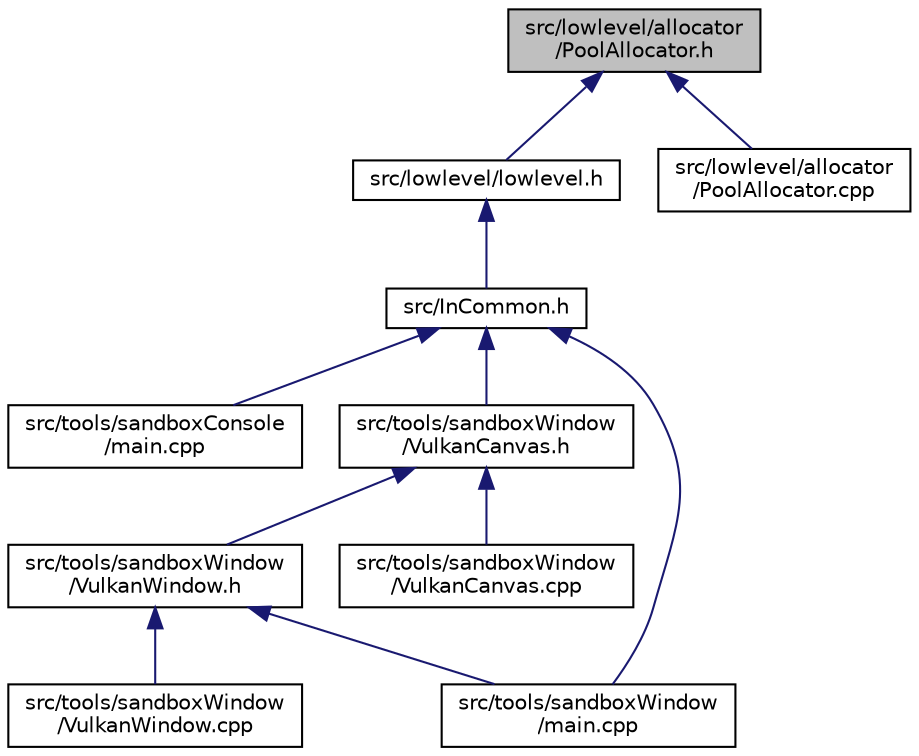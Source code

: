 digraph "src/lowlevel/allocator/PoolAllocator.h"
{
 // LATEX_PDF_SIZE
  edge [fontname="Helvetica",fontsize="10",labelfontname="Helvetica",labelfontsize="10"];
  node [fontname="Helvetica",fontsize="10",shape=record];
  Node1 [label="src/lowlevel/allocator\l/PoolAllocator.h",height=0.2,width=0.4,color="black", fillcolor="grey75", style="filled", fontcolor="black",tooltip=" "];
  Node1 -> Node2 [dir="back",color="midnightblue",fontsize="10",style="solid"];
  Node2 [label="src/lowlevel/lowlevel.h",height=0.2,width=0.4,color="black", fillcolor="white", style="filled",URL="$lowlevel_8h.html",tooltip=" "];
  Node2 -> Node3 [dir="back",color="midnightblue",fontsize="10",style="solid"];
  Node3 [label="src/InCommon.h",height=0.2,width=0.4,color="black", fillcolor="white", style="filled",URL="$_in_common_8h.html",tooltip=" "];
  Node3 -> Node4 [dir="back",color="midnightblue",fontsize="10",style="solid"];
  Node4 [label="src/tools/sandboxConsole\l/main.cpp",height=0.2,width=0.4,color="black", fillcolor="white", style="filled",URL="$sandbox_console_2main_8cpp.html",tooltip=" "];
  Node3 -> Node5 [dir="back",color="midnightblue",fontsize="10",style="solid"];
  Node5 [label="src/tools/sandboxWindow\l/VulkanCanvas.h",height=0.2,width=0.4,color="black", fillcolor="white", style="filled",URL="$_vulkan_canvas_8h.html",tooltip=" "];
  Node5 -> Node6 [dir="back",color="midnightblue",fontsize="10",style="solid"];
  Node6 [label="src/tools/sandboxWindow\l/VulkanWindow.h",height=0.2,width=0.4,color="black", fillcolor="white", style="filled",URL="$_vulkan_window_8h.html",tooltip=" "];
  Node6 -> Node7 [dir="back",color="midnightblue",fontsize="10",style="solid"];
  Node7 [label="src/tools/sandboxWindow\l/main.cpp",height=0.2,width=0.4,color="black", fillcolor="white", style="filled",URL="$sandbox_window_2main_8cpp.html",tooltip=" "];
  Node6 -> Node8 [dir="back",color="midnightblue",fontsize="10",style="solid"];
  Node8 [label="src/tools/sandboxWindow\l/VulkanWindow.cpp",height=0.2,width=0.4,color="black", fillcolor="white", style="filled",URL="$_vulkan_window_8cpp.html",tooltip=" "];
  Node5 -> Node9 [dir="back",color="midnightblue",fontsize="10",style="solid"];
  Node9 [label="src/tools/sandboxWindow\l/VulkanCanvas.cpp",height=0.2,width=0.4,color="black", fillcolor="white", style="filled",URL="$_vulkan_canvas_8cpp.html",tooltip=" "];
  Node3 -> Node7 [dir="back",color="midnightblue",fontsize="10",style="solid"];
  Node1 -> Node10 [dir="back",color="midnightblue",fontsize="10",style="solid"];
  Node10 [label="src/lowlevel/allocator\l/PoolAllocator.cpp",height=0.2,width=0.4,color="black", fillcolor="white", style="filled",URL="$_pool_allocator_8cpp.html",tooltip=" "];
}
